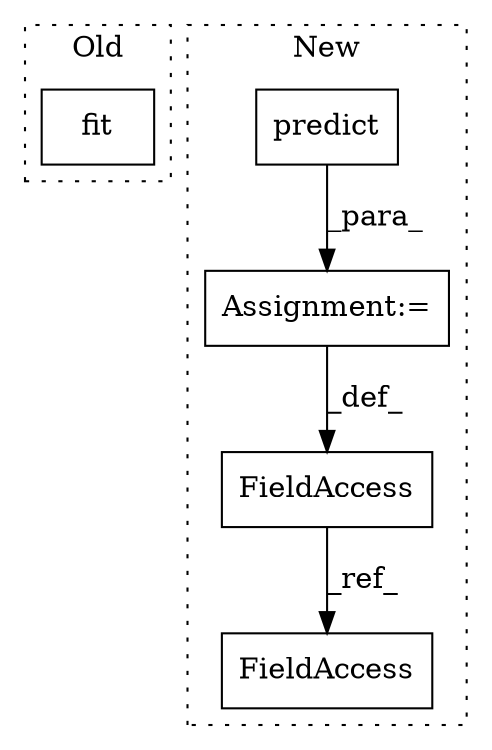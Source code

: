 digraph G {
subgraph cluster0 {
1 [label="fit" a="32" s="3563,3583" l="4,1" shape="box"];
label = "Old";
style="dotted";
}
subgraph cluster1 {
2 [label="predict" a="32" s="5167,5181" l="8,1" shape="box"];
3 [label="Assignment:=" a="7" s="5164" l="1" shape="box"];
4 [label="FieldAccess" a="22" s="5158" l="6" shape="box"];
5 [label="FieldAccess" a="22" s="5216" l="6" shape="box"];
label = "New";
style="dotted";
}
2 -> 3 [label="_para_"];
3 -> 4 [label="_def_"];
4 -> 5 [label="_ref_"];
}